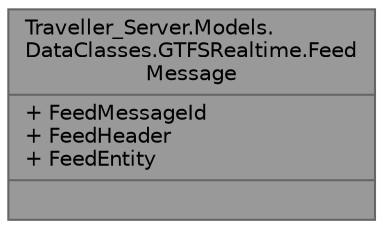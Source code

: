 digraph "Traveller_Server.Models.DataClasses.GTFSRealtime.FeedMessage"
{
 // LATEX_PDF_SIZE
  bgcolor="transparent";
  edge [fontname=Helvetica,fontsize=10,labelfontname=Helvetica,labelfontsize=10];
  node [fontname=Helvetica,fontsize=10,shape=box,height=0.2,width=0.4];
  Node1 [shape=record,label="{Traveller_Server.Models.\lDataClasses.GTFSRealtime.Feed\lMessage\n|+ FeedMessageId\l+ FeedHeader\l+ FeedEntity\l|}",height=0.2,width=0.4,color="gray40", fillcolor="grey60", style="filled", fontcolor="black",tooltip="A message that contains information about a trip. Divided into it's header (meta-data) and entity (da..."];
}
